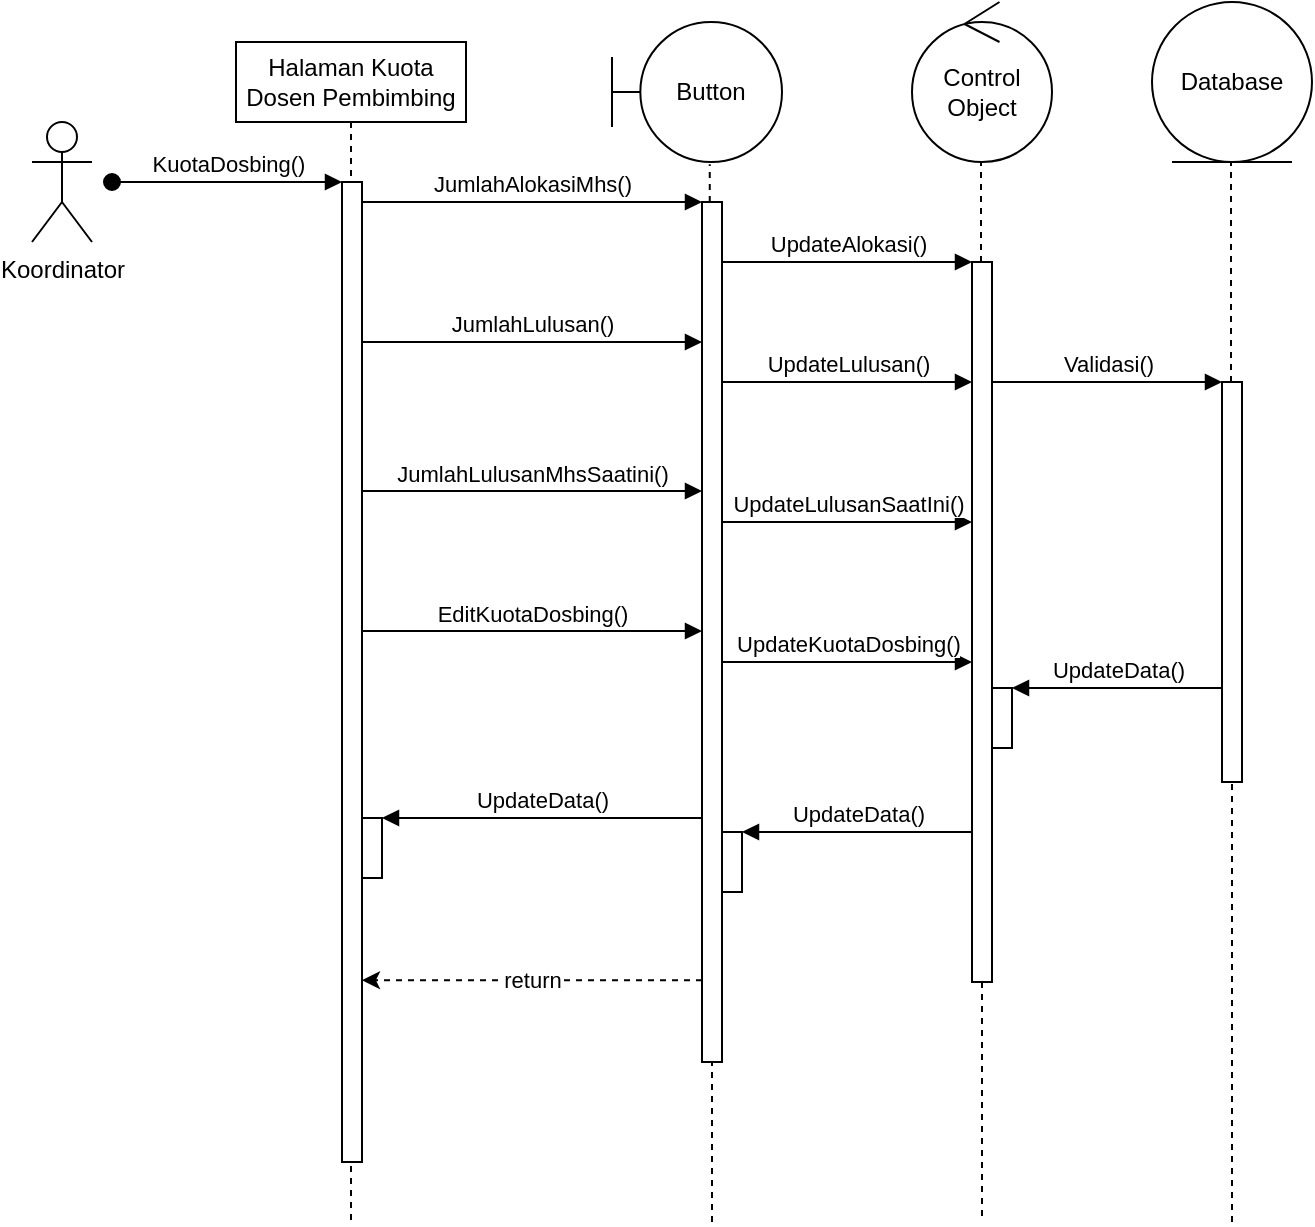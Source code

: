 <mxfile version="25.0.3">
  <diagram name="Page-1" id="HBRtVVp-wP3zWwQEZq6d">
    <mxGraphModel dx="1313" dy="754" grid="1" gridSize="10" guides="1" tooltips="1" connect="1" arrows="1" fold="1" page="1" pageScale="1" pageWidth="850" pageHeight="1100" math="0" shadow="0">
      <root>
        <mxCell id="0" />
        <mxCell id="1" parent="0" />
        <mxCell id="s2XogopxtBXhC6ZRFWiz-1" value="Halaman Kuota Dosen Pembimbing" style="shape=umlLifeline;perimeter=lifelinePerimeter;whiteSpace=wrap;html=1;container=0;dropTarget=0;collapsible=0;recursiveResize=0;outlineConnect=0;portConstraint=eastwest;newEdgeStyle={&quot;edgeStyle&quot;:&quot;elbowEdgeStyle&quot;,&quot;elbow&quot;:&quot;vertical&quot;,&quot;curved&quot;:0,&quot;rounded&quot;:0};" vertex="1" parent="1">
          <mxGeometry x="207" y="170" width="115" height="590" as="geometry" />
        </mxCell>
        <mxCell id="s2XogopxtBXhC6ZRFWiz-6" value="JumlahAlokasiMhs()" style="html=1;verticalAlign=bottom;endArrow=block;edgeStyle=elbowEdgeStyle;elbow=vertical;curved=0;rounded=0;" edge="1" parent="1" source="s2XogopxtBXhC6ZRFWiz-2" target="s2XogopxtBXhC6ZRFWiz-45">
          <mxGeometry relative="1" as="geometry">
            <mxPoint x="370" y="260" as="sourcePoint" />
            <Array as="points">
              <mxPoint x="355" y="250" />
            </Array>
          </mxGeometry>
        </mxCell>
        <mxCell id="s2XogopxtBXhC6ZRFWiz-7" value="Koordinator" style="shape=umlActor;verticalLabelPosition=bottom;verticalAlign=top;html=1;outlineConnect=0;" vertex="1" parent="1">
          <mxGeometry x="105" y="210" width="30" height="60" as="geometry" />
        </mxCell>
        <mxCell id="s2XogopxtBXhC6ZRFWiz-8" value="" style="group" vertex="1" connectable="0" parent="1">
          <mxGeometry x="545" y="150" width="70" height="490" as="geometry" />
        </mxCell>
        <mxCell id="s2XogopxtBXhC6ZRFWiz-9" value="Control Object" style="ellipse;shape=umlControl;whiteSpace=wrap;html=1;" vertex="1" parent="s2XogopxtBXhC6ZRFWiz-8">
          <mxGeometry width="70" height="80" as="geometry" />
        </mxCell>
        <mxCell id="s2XogopxtBXhC6ZRFWiz-10" value="" style="group" vertex="1" connectable="0" parent="s2XogopxtBXhC6ZRFWiz-8">
          <mxGeometry x="30" y="80" width="10" height="410" as="geometry" />
        </mxCell>
        <mxCell id="s2XogopxtBXhC6ZRFWiz-11" value="" style="group" vertex="1" connectable="0" parent="s2XogopxtBXhC6ZRFWiz-10">
          <mxGeometry y="40" width="10" height="370" as="geometry" />
        </mxCell>
        <mxCell id="s2XogopxtBXhC6ZRFWiz-12" value="" style="html=1;points=[[0,0,0,0,5],[0,1,0,0,-5],[1,0,0,0,5],[1,1,0,0,-5]];perimeter=orthogonalPerimeter;outlineConnect=0;targetShapes=umlLifeline;portConstraint=eastwest;newEdgeStyle={&quot;curved&quot;:0,&quot;rounded&quot;:0};" vertex="1" parent="s2XogopxtBXhC6ZRFWiz-11">
          <mxGeometry y="10" width="10" height="360" as="geometry" />
        </mxCell>
        <mxCell id="s2XogopxtBXhC6ZRFWiz-14" value="" style="endArrow=none;dashed=1;html=1;rounded=0;exitX=0.45;exitY=0;exitDx=0;exitDy=0;exitPerimeter=0;" edge="1" parent="s2XogopxtBXhC6ZRFWiz-10" source="s2XogopxtBXhC6ZRFWiz-12">
          <mxGeometry width="50" height="50" relative="1" as="geometry">
            <mxPoint x="5" y="40" as="sourcePoint" />
            <mxPoint x="4.5" as="targetPoint" />
          </mxGeometry>
        </mxCell>
        <mxCell id="s2XogopxtBXhC6ZRFWiz-15" value="UpdateData()" style="html=1;verticalAlign=bottom;endArrow=block;edgeStyle=elbowEdgeStyle;elbow=vertical;curved=0;rounded=0;" edge="1" parent="s2XogopxtBXhC6ZRFWiz-8">
          <mxGeometry relative="1" as="geometry">
            <mxPoint x="155" y="343" as="sourcePoint" />
            <Array as="points">
              <mxPoint x="125" y="343" />
            </Array>
            <mxPoint x="50" y="343" as="targetPoint" />
          </mxGeometry>
        </mxCell>
        <mxCell id="s2XogopxtBXhC6ZRFWiz-16" value="" style="html=1;points=[[0,0,0,0,5],[0,1,0,0,-5],[1,0,0,0,5],[1,1,0,0,-5]];perimeter=orthogonalPerimeter;outlineConnect=0;targetShapes=umlLifeline;portConstraint=eastwest;newEdgeStyle={&quot;curved&quot;:0,&quot;rounded&quot;:0};" vertex="1" parent="s2XogopxtBXhC6ZRFWiz-8">
          <mxGeometry x="40" y="343" width="10" height="30" as="geometry" />
        </mxCell>
        <mxCell id="s2XogopxtBXhC6ZRFWiz-17" value="UpdateAlokasi()" style="html=1;verticalAlign=bottom;endArrow=block;edgeStyle=elbowEdgeStyle;elbow=vertical;curved=0;rounded=0;" edge="1" parent="1">
          <mxGeometry relative="1" as="geometry">
            <mxPoint x="450" y="280" as="sourcePoint" />
            <Array as="points">
              <mxPoint x="523" y="280" />
            </Array>
            <mxPoint x="575" y="280" as="targetPoint" />
          </mxGeometry>
        </mxCell>
        <mxCell id="s2XogopxtBXhC6ZRFWiz-18" value="Validasi()" style="html=1;verticalAlign=bottom;endArrow=block;edgeStyle=elbowEdgeStyle;elbow=vertical;curved=0;rounded=0;" edge="1" parent="1" source="s2XogopxtBXhC6ZRFWiz-12" target="s2XogopxtBXhC6ZRFWiz-32">
          <mxGeometry relative="1" as="geometry">
            <mxPoint x="615" y="340" as="sourcePoint" />
            <Array as="points">
              <mxPoint x="668" y="340" />
            </Array>
            <mxPoint x="715" y="340" as="targetPoint" />
          </mxGeometry>
        </mxCell>
        <mxCell id="s2XogopxtBXhC6ZRFWiz-19" value="Database" style="ellipse;shape=umlEntity;whiteSpace=wrap;html=1;" vertex="1" parent="1">
          <mxGeometry x="665" y="150" width="80" height="80" as="geometry" />
        </mxCell>
        <mxCell id="s2XogopxtBXhC6ZRFWiz-20" value="" style="endArrow=none;dashed=1;html=1;rounded=0;" edge="1" parent="1" source="s2XogopxtBXhC6ZRFWiz-32">
          <mxGeometry width="50" height="50" relative="1" as="geometry">
            <mxPoint x="705" y="320" as="sourcePoint" />
            <mxPoint x="704.5" y="230" as="targetPoint" />
          </mxGeometry>
        </mxCell>
        <mxCell id="s2XogopxtBXhC6ZRFWiz-21" value="UpdateData()" style="html=1;verticalAlign=bottom;endArrow=block;edgeStyle=elbowEdgeStyle;elbow=horizontal;curved=0;rounded=0;" edge="1" parent="1">
          <mxGeometry relative="1" as="geometry">
            <mxPoint x="575" y="565" as="sourcePoint" />
            <Array as="points">
              <mxPoint x="535" y="565" />
            </Array>
            <mxPoint x="460" y="565" as="targetPoint" />
          </mxGeometry>
        </mxCell>
        <mxCell id="s2XogopxtBXhC6ZRFWiz-31" value="" style="endArrow=none;dashed=1;html=1;rounded=0;" edge="1" parent="1" target="s2XogopxtBXhC6ZRFWiz-32">
          <mxGeometry width="50" height="50" relative="1" as="geometry">
            <mxPoint x="705" y="760" as="sourcePoint" />
            <mxPoint x="704.5" y="480" as="targetPoint" />
          </mxGeometry>
        </mxCell>
        <mxCell id="s2XogopxtBXhC6ZRFWiz-32" value="" style="html=1;points=[[0,0,0,0,5],[0,1,0,0,-5],[1,0,0,0,5],[1,1,0,0,-5]];perimeter=orthogonalPerimeter;outlineConnect=0;targetShapes=umlLifeline;portConstraint=eastwest;newEdgeStyle={&quot;curved&quot;:0,&quot;rounded&quot;:0};" vertex="1" parent="1">
          <mxGeometry x="700" y="340" width="10" height="200" as="geometry" />
        </mxCell>
        <mxCell id="s2XogopxtBXhC6ZRFWiz-44" value="Button" style="shape=umlBoundary;whiteSpace=wrap;html=1;" vertex="1" parent="1">
          <mxGeometry x="395" y="160" width="85" height="70" as="geometry" />
        </mxCell>
        <mxCell id="s2XogopxtBXhC6ZRFWiz-45" value="" style="html=1;points=[];perimeter=orthogonalPerimeter;outlineConnect=0;targetShapes=umlLifeline;portConstraint=eastwest;newEdgeStyle={&quot;edgeStyle&quot;:&quot;elbowEdgeStyle&quot;,&quot;elbow&quot;:&quot;vertical&quot;,&quot;curved&quot;:0,&quot;rounded&quot;:0};" vertex="1" parent="1">
          <mxGeometry x="440" y="250" width="10" height="430" as="geometry" />
        </mxCell>
        <mxCell id="s2XogopxtBXhC6ZRFWiz-46" value="" style="html=1;points=[[0,0,0,0,5],[0,1,0,0,-5],[1,0,0,0,5],[1,1,0,0,-5]];perimeter=orthogonalPerimeter;outlineConnect=0;targetShapes=umlLifeline;portConstraint=eastwest;newEdgeStyle={&quot;curved&quot;:0,&quot;rounded&quot;:0};" vertex="1" parent="1">
          <mxGeometry x="450" y="565" width="10" height="30" as="geometry" />
        </mxCell>
        <mxCell id="s2XogopxtBXhC6ZRFWiz-47" value="" style="endArrow=none;dashed=1;html=1;rounded=0;" edge="1" parent="1" target="s2XogopxtBXhC6ZRFWiz-45">
          <mxGeometry width="50" height="50" relative="1" as="geometry">
            <mxPoint x="445" y="760" as="sourcePoint" />
            <mxPoint x="444.58" y="450" as="targetPoint" />
          </mxGeometry>
        </mxCell>
        <mxCell id="s2XogopxtBXhC6ZRFWiz-48" value="" style="endArrow=none;dashed=1;html=1;rounded=0;entryX=0.575;entryY=1.016;entryDx=0;entryDy=0;entryPerimeter=0;" edge="1" parent="1" source="s2XogopxtBXhC6ZRFWiz-45" target="s2XogopxtBXhC6ZRFWiz-44">
          <mxGeometry width="50" height="50" relative="1" as="geometry">
            <mxPoint x="444.58" y="240" as="sourcePoint" />
            <mxPoint x="445" y="240" as="targetPoint" />
          </mxGeometry>
        </mxCell>
        <mxCell id="s2XogopxtBXhC6ZRFWiz-13" value="" style="endArrow=none;dashed=1;html=1;rounded=0;" edge="1" parent="1" source="s2XogopxtBXhC6ZRFWiz-12">
          <mxGeometry width="50" height="50" relative="1" as="geometry">
            <mxPoint x="590" y="680" as="sourcePoint" />
            <mxPoint x="580" y="760" as="targetPoint" />
          </mxGeometry>
        </mxCell>
        <mxCell id="s2XogopxtBXhC6ZRFWiz-71" value="return" style="endArrow=classic;html=1;rounded=0;dashed=1;" edge="1" parent="1">
          <mxGeometry width="50" height="50" relative="1" as="geometry">
            <mxPoint x="440" y="639.09" as="sourcePoint" />
            <mxPoint x="270" y="639.09" as="targetPoint" />
          </mxGeometry>
        </mxCell>
        <mxCell id="s2XogopxtBXhC6ZRFWiz-2" value="" style="html=1;points=[];perimeter=orthogonalPerimeter;outlineConnect=0;targetShapes=umlLifeline;portConstraint=eastwest;newEdgeStyle={&quot;edgeStyle&quot;:&quot;elbowEdgeStyle&quot;,&quot;elbow&quot;:&quot;vertical&quot;,&quot;curved&quot;:0,&quot;rounded&quot;:0};" vertex="1" parent="1">
          <mxGeometry x="260" y="240" width="10" height="490" as="geometry" />
        </mxCell>
        <mxCell id="s2XogopxtBXhC6ZRFWiz-3" value="KuotaDosbing()" style="html=1;verticalAlign=bottom;startArrow=oval;endArrow=block;startSize=8;edgeStyle=elbowEdgeStyle;elbow=vertical;curved=0;rounded=0;" edge="1" parent="1" target="s2XogopxtBXhC6ZRFWiz-2">
          <mxGeometry relative="1" as="geometry">
            <mxPoint x="145" y="240" as="sourcePoint" />
          </mxGeometry>
        </mxCell>
        <mxCell id="s2XogopxtBXhC6ZRFWiz-4" value="UpdateData()" style="html=1;verticalAlign=bottom;endArrow=block;edgeStyle=elbowEdgeStyle;elbow=horizontal;curved=0;rounded=0;" edge="1" parent="1">
          <mxGeometry relative="1" as="geometry">
            <mxPoint x="440" y="558" as="sourcePoint" />
            <Array as="points">
              <mxPoint x="355" y="558" />
            </Array>
            <mxPoint x="280" y="558" as="targetPoint" />
          </mxGeometry>
        </mxCell>
        <mxCell id="s2XogopxtBXhC6ZRFWiz-5" value="" style="html=1;points=[[0,0,0,0,5],[0,1,0,0,-5],[1,0,0,0,5],[1,1,0,0,-5]];perimeter=orthogonalPerimeter;outlineConnect=0;targetShapes=umlLifeline;portConstraint=eastwest;newEdgeStyle={&quot;curved&quot;:0,&quot;rounded&quot;:0};" vertex="1" parent="1">
          <mxGeometry x="270" y="558" width="10" height="30" as="geometry" />
        </mxCell>
        <mxCell id="s2XogopxtBXhC6ZRFWiz-72" value="JumlahLulusan()" style="html=1;verticalAlign=bottom;endArrow=block;edgeStyle=elbowEdgeStyle;elbow=vertical;curved=0;rounded=0;" edge="1" parent="1">
          <mxGeometry relative="1" as="geometry">
            <mxPoint x="270" y="320" as="sourcePoint" />
            <Array as="points">
              <mxPoint x="355" y="320" />
            </Array>
            <mxPoint x="440" y="320" as="targetPoint" />
          </mxGeometry>
        </mxCell>
        <mxCell id="s2XogopxtBXhC6ZRFWiz-74" value="JumlahLulusanMhsSaatini()" style="html=1;verticalAlign=bottom;endArrow=block;edgeStyle=elbowEdgeStyle;elbow=vertical;curved=0;rounded=0;" edge="1" parent="1">
          <mxGeometry relative="1" as="geometry">
            <mxPoint x="270" y="394.5" as="sourcePoint" />
            <Array as="points">
              <mxPoint x="355" y="394.5" />
            </Array>
            <mxPoint x="440" y="394.5" as="targetPoint" />
          </mxGeometry>
        </mxCell>
        <mxCell id="s2XogopxtBXhC6ZRFWiz-75" value="EditKuotaDosbing()" style="html=1;verticalAlign=bottom;endArrow=block;edgeStyle=elbowEdgeStyle;elbow=vertical;curved=0;rounded=0;" edge="1" parent="1">
          <mxGeometry relative="1" as="geometry">
            <mxPoint x="270" y="464.5" as="sourcePoint" />
            <Array as="points">
              <mxPoint x="355" y="464.5" />
            </Array>
            <mxPoint x="440" y="464.5" as="targetPoint" />
          </mxGeometry>
        </mxCell>
        <mxCell id="s2XogopxtBXhC6ZRFWiz-76" value="UpdateLulusan()" style="html=1;verticalAlign=bottom;endArrow=block;edgeStyle=elbowEdgeStyle;elbow=vertical;curved=0;rounded=0;" edge="1" parent="1">
          <mxGeometry relative="1" as="geometry">
            <mxPoint x="450" y="340" as="sourcePoint" />
            <Array as="points">
              <mxPoint x="523" y="340" />
            </Array>
            <mxPoint x="575" y="340" as="targetPoint" />
          </mxGeometry>
        </mxCell>
        <mxCell id="s2XogopxtBXhC6ZRFWiz-77" value="UpdateLulusanSaatIni()" style="html=1;verticalAlign=bottom;endArrow=block;edgeStyle=elbowEdgeStyle;elbow=vertical;curved=0;rounded=0;" edge="1" parent="1">
          <mxGeometry relative="1" as="geometry">
            <mxPoint x="450" y="410" as="sourcePoint" />
            <Array as="points">
              <mxPoint x="523" y="410" />
            </Array>
            <mxPoint x="575" y="410" as="targetPoint" />
          </mxGeometry>
        </mxCell>
        <mxCell id="s2XogopxtBXhC6ZRFWiz-78" value="UpdateKuotaDosbing()" style="html=1;verticalAlign=bottom;endArrow=block;edgeStyle=elbowEdgeStyle;elbow=vertical;curved=0;rounded=0;" edge="1" parent="1">
          <mxGeometry relative="1" as="geometry">
            <mxPoint x="450" y="480" as="sourcePoint" />
            <Array as="points">
              <mxPoint x="523" y="480" />
            </Array>
            <mxPoint x="575" y="480" as="targetPoint" />
          </mxGeometry>
        </mxCell>
      </root>
    </mxGraphModel>
  </diagram>
</mxfile>
